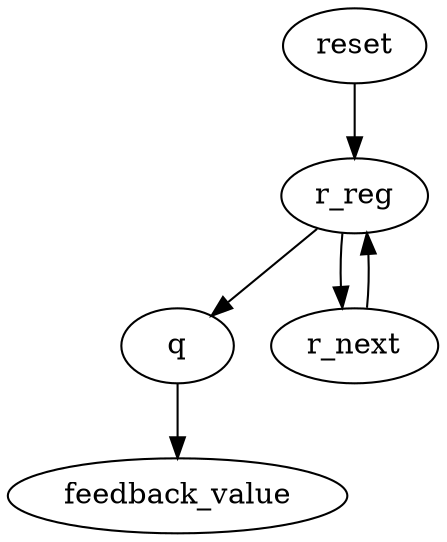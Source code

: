 strict digraph "" {
	q -> feedback_value	[weight=1.0];
	r_reg -> q	[weight=1.0];
	r_reg -> r_next	[weight=1.0];
	r_next -> r_reg	[weight=1.0];
	reset -> r_reg	[weight=2.0];
}
